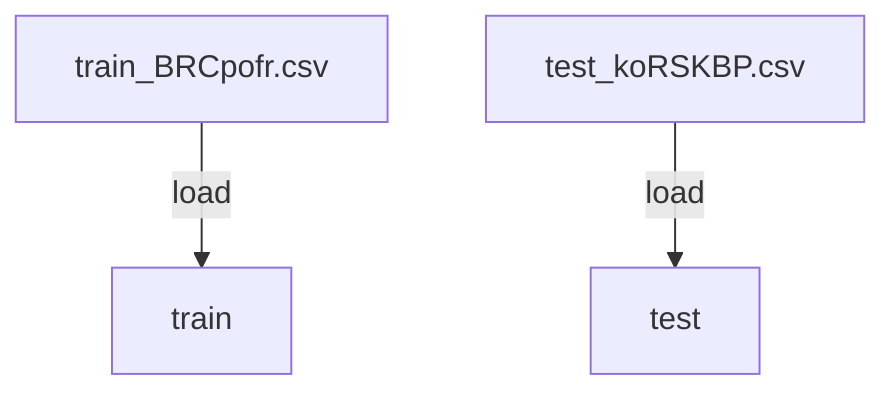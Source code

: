 flowchart TD
    A1["train_BRCpofr.csv"] --> |"load"| B1["train"]
    A2["test_koRSKBP.csv"] --> |"load"| B2["test"]